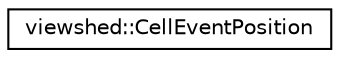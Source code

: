 digraph "Graphical Class Hierarchy"
{
 // LATEX_PDF_SIZE
  edge [fontname="Helvetica",fontsize="10",labelfontname="Helvetica",labelfontsize="10"];
  node [fontname="Helvetica",fontsize="10",shape=record];
  rankdir="LR";
  Node0 [label="viewshed::CellEventPosition",height=0.2,width=0.4,color="black", fillcolor="white", style="filled",URL="$structviewshed_1_1CellEventPosition.html",tooltip="Simple tuple representing cell event position in term of row and col (as double)."];
}
